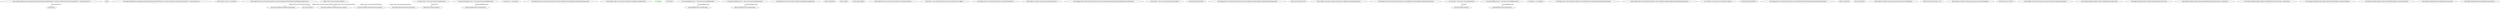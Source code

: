digraph  {
n0 [cluster="Ninject.Infrastructure.Language.ExtensionsForIEnumerableOfT.Map<T>(System.Collections.Generic.IEnumerable<T>, System.Action<T>)", label="Entry Ninject.Infrastructure.Language.ExtensionsForIEnumerableOfT.Map<T>(System.Collections.Generic.IEnumerable<T>, System.Action<T>)", span="19-19"];
n1 [cluster="Ninject.Infrastructure.Language.ExtensionsForIEnumerableOfT.Map<T>(System.Collections.Generic.IEnumerable<T>, System.Action<T>)", label=series, span="21-21"];
n2 [cluster="Ninject.Infrastructure.Language.ExtensionsForIEnumerableOfT.Map<T>(System.Collections.Generic.IEnumerable<T>, System.Action<T>)", label="action(item)", span="22-22"];
n3 [cluster="Ninject.Infrastructure.Language.ExtensionsForIEnumerableOfT.Map<T>(System.Collections.Generic.IEnumerable<T>, System.Action<T>)", label="Exit Ninject.Infrastructure.Language.ExtensionsForIEnumerableOfT.Map<T>(System.Collections.Generic.IEnumerable<T>, System.Action<T>)", span="19-19"];
n4 [cluster="System.Action<T>.Invoke(T)", label="Entry System.Action<T>.Invoke(T)", span="0-0"];
m0_29 [cluster="Ninject.Tests.Unit.ActivationCacheTests.IsDeactivatedReturnsTrueForObjectsInTheDeactivationCache()", file="ActivationCacheTests.cs", label="Entry Ninject.Tests.Unit.ActivationCacheTests.IsDeactivatedReturnsTrueForObjectsInTheDeactivationCache()", span="48-48"];
m0_31 [cluster="Ninject.Tests.Unit.ActivationCacheTests.IsDeactivatedReturnsTrueForObjectsInTheDeactivationCache()", file="ActivationCacheTests.cs", label="this.testee.AddDeactivatedInstance(instance)", span="52-52"];
m0_32 [cluster="Ninject.Tests.Unit.ActivationCacheTests.IsDeactivatedReturnsTrueForObjectsInTheDeactivationCache()", file="ActivationCacheTests.cs", label="var deactivated = this.testee.IsDeactivated(instance)", span="53-53"];
m0_33 [cluster="Ninject.Tests.Unit.ActivationCacheTests.IsDeactivatedReturnsTrueForObjectsInTheDeactivationCache()", file="ActivationCacheTests.cs", label="var deactivatedObjectCount = this.testee.DeactivatedObjectCount", span="54-54"];
m0_30 [cluster="Ninject.Tests.Unit.ActivationCacheTests.IsDeactivatedReturnsTrueForObjectsInTheDeactivationCache()", file="ActivationCacheTests.cs", label="var instance = new object()", span="50-50"];
m0_34 [cluster="Ninject.Tests.Unit.ActivationCacheTests.IsDeactivatedReturnsTrueForObjectsInTheDeactivationCache()", file="ActivationCacheTests.cs", label="deactivated.Should().BeTrue()", span="56-56"];
m0_35 [cluster="Ninject.Tests.Unit.ActivationCacheTests.IsDeactivatedReturnsTrueForObjectsInTheDeactivationCache()", file="ActivationCacheTests.cs", label="deactivatedObjectCount.Should().Be(1)", span="57-57"];
m0_36 [cluster="Ninject.Tests.Unit.ActivationCacheTests.IsDeactivatedReturnsTrueForObjectsInTheDeactivationCache()", file="ActivationCacheTests.cs", label="Exit Ninject.Tests.Unit.ActivationCacheTests.IsDeactivatedReturnsTrueForObjectsInTheDeactivationCache()", span="48-48"];
m0_38 [cluster="Ninject.Tests.Unit.ActivationCacheTests.DeadObjectsAreRemoved()", file="ActivationCacheTests.cs", label="Entry Ninject.Tests.Unit.ActivationCacheTests.DeadObjectsAreRemoved()", span="61-61"];
m0_42 [cluster="Ninject.Tests.Unit.ActivationCacheTests.DeadObjectsAreRemoved()", color=green, community=0, file="ActivationCacheTests.cs", label="GC.Collect()", prediction=0, span="66-66"];
m0_41 [cluster="Ninject.Tests.Unit.ActivationCacheTests.DeadObjectsAreRemoved()", file="ActivationCacheTests.cs", label="GC.Collect()", span="65-65"];
m0_43 [cluster="Ninject.Tests.Unit.ActivationCacheTests.DeadObjectsAreRemoved()", file="ActivationCacheTests.cs", label="this.testee.Prune()", span="67-67"];
m0_40 [cluster="Ninject.Tests.Unit.ActivationCacheTests.DeadObjectsAreRemoved()", file="ActivationCacheTests.cs", label="this.testee.AddDeactivatedInstance(new object())", span="64-64"];
m0_44 [cluster="Ninject.Tests.Unit.ActivationCacheTests.DeadObjectsAreRemoved()", file="ActivationCacheTests.cs", label="var activatedObjectCount = this.testee.ActivatedObjectCount", span="68-68"];
m0_39 [cluster="Ninject.Tests.Unit.ActivationCacheTests.DeadObjectsAreRemoved()", file="ActivationCacheTests.cs", label="this.testee.AddActivatedInstance(new object())", span="63-63"];
m0_45 [cluster="Ninject.Tests.Unit.ActivationCacheTests.DeadObjectsAreRemoved()", file="ActivationCacheTests.cs", label="var deactivatedObjectCount = this.testee.DeactivatedObjectCount", span="69-69"];
m0_46 [cluster="Ninject.Tests.Unit.ActivationCacheTests.DeadObjectsAreRemoved()", file="ActivationCacheTests.cs", label="activatedObjectCount.Should().Be(0)", span="71-71"];
m0_47 [cluster="Ninject.Tests.Unit.ActivationCacheTests.DeadObjectsAreRemoved()", file="ActivationCacheTests.cs", label="deactivatedObjectCount.Should().Be(0)", span="72-72"];
m0_48 [cluster="Ninject.Tests.Unit.ActivationCacheTests.DeadObjectsAreRemoved()", file="ActivationCacheTests.cs", label="Exit Ninject.Tests.Unit.ActivationCacheTests.DeadObjectsAreRemoved()", span="61-61"];
m0_12 [cluster="Unk.BeFalse", file="ActivationCacheTests.cs", label="Entry Unk.BeFalse", span=""];
m0_23 [cluster="Unk.Be", file="ActivationCacheTests.cs", label="Entry Unk.Be", span=""];
m0_9 [cluster="object.Object()", file="ActivationCacheTests.cs", label="Entry object.Object()", span="0-0"];
m0_0 [cluster="Ninject.Tests.Unit.ActivationCacheTests.ActivationCacheTests()", file="ActivationCacheTests.cs", label="Entry Ninject.Tests.Unit.ActivationCacheTests.ActivationCacheTests()", span="13-13"];
m0_1 [cluster="Ninject.Tests.Unit.ActivationCacheTests.ActivationCacheTests()", file="ActivationCacheTests.cs", label="this.testee = new ActivationCache(new Mock<ICachePruner>().Object)", span="15-15"];
m0_2 [cluster="Ninject.Tests.Unit.ActivationCacheTests.ActivationCacheTests()", file="ActivationCacheTests.cs", label="Exit Ninject.Tests.Unit.ActivationCacheTests.ActivationCacheTests()", span="13-13"];
m0_50 [cluster="Ninject.Activation.Caching.ActivationCache.Prune()", file="ActivationCacheTests.cs", label="Entry Ninject.Activation.Caching.ActivationCache.Prune()", span="151-151"];
m0_24 [cluster="Ninject.Tests.Unit.ActivationCacheTests.IsDeactivatedReturnsFalseForObjectsNotInTheDeactivationCache()", file="ActivationCacheTests.cs", label="Entry Ninject.Tests.Unit.ActivationCacheTests.IsDeactivatedReturnsFalseForObjectsNotInTheDeactivationCache()", span="40-40"];
m0_25 [cluster="Ninject.Tests.Unit.ActivationCacheTests.IsDeactivatedReturnsFalseForObjectsNotInTheDeactivationCache()", file="ActivationCacheTests.cs", label="var activated = this.testee.IsDeactivated(new object())", span="42-42"];
m0_26 [cluster="Ninject.Tests.Unit.ActivationCacheTests.IsDeactivatedReturnsFalseForObjectsNotInTheDeactivationCache()", file="ActivationCacheTests.cs", label="activated.Should().BeFalse()", span="44-44"];
m0_27 [cluster="Ninject.Tests.Unit.ActivationCacheTests.IsDeactivatedReturnsFalseForObjectsNotInTheDeactivationCache()", file="ActivationCacheTests.cs", label="Exit Ninject.Tests.Unit.ActivationCacheTests.IsDeactivatedReturnsFalseForObjectsNotInTheDeactivationCache()", span="40-40"];
m0_3 [cluster="ActivationCache.cstr", file="ActivationCacheTests.cs", label="Entry ActivationCache.cstr", span=""];
m0_37 [cluster="Ninject.Activation.Caching.ActivationCache.AddDeactivatedInstance(object)", file="ActivationCacheTests.cs", label="Entry Ninject.Activation.Caching.ActivationCache.AddDeactivatedInstance(object)", span="104-104"];
m0_13 [cluster="Ninject.Tests.Unit.ActivationCacheTests.IsActivatedReturnsTrueForObjectsInTheActivationCache()", file="ActivationCacheTests.cs", label="Entry Ninject.Tests.Unit.ActivationCacheTests.IsActivatedReturnsTrueForObjectsInTheActivationCache()", span="27-27"];
m0_15 [cluster="Ninject.Tests.Unit.ActivationCacheTests.IsActivatedReturnsTrueForObjectsInTheActivationCache()", file="ActivationCacheTests.cs", label="this.testee.AddActivatedInstance(instance)", span="31-31"];
m0_16 [cluster="Ninject.Tests.Unit.ActivationCacheTests.IsActivatedReturnsTrueForObjectsInTheActivationCache()", file="ActivationCacheTests.cs", label="var activated = this.testee.IsActivated(instance)", span="32-32"];
m0_17 [cluster="Ninject.Tests.Unit.ActivationCacheTests.IsActivatedReturnsTrueForObjectsInTheActivationCache()", file="ActivationCacheTests.cs", label="var activatedObjectCount = this.testee.ActivatedObjectCount", span="33-33"];
m0_14 [cluster="Ninject.Tests.Unit.ActivationCacheTests.IsActivatedReturnsTrueForObjectsInTheActivationCache()", file="ActivationCacheTests.cs", label="var instance = new object()", span="29-29"];
m0_18 [cluster="Ninject.Tests.Unit.ActivationCacheTests.IsActivatedReturnsTrueForObjectsInTheActivationCache()", file="ActivationCacheTests.cs", label="activated.Should().BeTrue()", span="35-35"];
m0_19 [cluster="Ninject.Tests.Unit.ActivationCacheTests.IsActivatedReturnsTrueForObjectsInTheActivationCache()", file="ActivationCacheTests.cs", label="activatedObjectCount.Should().Be(1)", span="36-36"];
m0_20 [cluster="Ninject.Tests.Unit.ActivationCacheTests.IsActivatedReturnsTrueForObjectsInTheActivationCache()", file="ActivationCacheTests.cs", label="Exit Ninject.Tests.Unit.ActivationCacheTests.IsActivatedReturnsTrueForObjectsInTheActivationCache()", span="27-27"];
m0_5 [cluster="Ninject.Tests.Unit.ActivationCacheTests.IsActivatedReturnsFalseForObjectsNotInTheActivationCache()", file="ActivationCacheTests.cs", label="Entry Ninject.Tests.Unit.ActivationCacheTests.IsActivatedReturnsFalseForObjectsNotInTheActivationCache()", span="19-19"];
m0_6 [cluster="Ninject.Tests.Unit.ActivationCacheTests.IsActivatedReturnsFalseForObjectsNotInTheActivationCache()", file="ActivationCacheTests.cs", label="var activated = this.testee.IsActivated(new object())", span="21-21"];
m0_7 [cluster="Ninject.Tests.Unit.ActivationCacheTests.IsActivatedReturnsFalseForObjectsNotInTheActivationCache()", file="ActivationCacheTests.cs", label="activated.Should().BeFalse()", span="23-23"];
m0_8 [cluster="Ninject.Tests.Unit.ActivationCacheTests.IsActivatedReturnsFalseForObjectsNotInTheActivationCache()", file="ActivationCacheTests.cs", label="Exit Ninject.Tests.Unit.ActivationCacheTests.IsActivatedReturnsFalseForObjectsNotInTheActivationCache()", span="19-19"];
m0_11 [cluster="Unk.Should", file="ActivationCacheTests.cs", label="Entry Unk.Should", span=""];
m0_22 [cluster="Unk.BeTrue", file="ActivationCacheTests.cs", label="Entry Unk.BeTrue", span=""];
m0_28 [cluster="Ninject.Activation.Caching.ActivationCache.IsDeactivated(object)", file="ActivationCacheTests.cs", label="Entry Ninject.Activation.Caching.ActivationCache.IsDeactivated(object)", span="139-139"];
m0_4 [cluster="Mock<ICachePruner>.cstr", file="ActivationCacheTests.cs", label="Entry Mock<ICachePruner>.cstr", span=""];
m0_10 [cluster="Ninject.Activation.Caching.ActivationCache.IsActivated(object)", file="ActivationCacheTests.cs", label="Entry Ninject.Activation.Caching.ActivationCache.IsActivated(object)", span="123-123"];
m0_49 [cluster="System.GC.Collect()", file="ActivationCacheTests.cs", label="Entry System.GC.Collect()", span="0-0"];
m0_21 [cluster="Ninject.Activation.Caching.ActivationCache.AddActivatedInstance(object)", file="ActivationCacheTests.cs", label="Entry Ninject.Activation.Caching.ActivationCache.AddActivatedInstance(object)", span="88-88"];
m0_51 [file="ActivationCacheTests.cs", label="Ninject.Tests.Unit.ActivationCacheTests", span=""];
m2_2 [cluster="Ninject.Planning.Targets.ITarget.IsDefined(System.Type, bool)", file="ExtensionsForMemberInfo.cs", label="Entry Ninject.Planning.Targets.ITarget.IsDefined(System.Type, bool)", span="72-72"];
m2_3 [cluster="Ninject.Planning.Targets.ITarget.IsDefined(System.Type, bool)", file="ExtensionsForMemberInfo.cs", label="Exit Ninject.Planning.Targets.ITarget.IsDefined(System.Type, bool)", span="72-72"];
m2_4 [cluster="Ninject.Planning.Targets.ITarget.IsDefinedOnParent(System.Type, System.Type)", file="ExtensionsForMemberInfo.cs", label="Entry Ninject.Planning.Targets.ITarget.IsDefinedOnParent(System.Type, System.Type)", span="80-80"];
m2_5 [cluster="Ninject.Planning.Targets.ITarget.IsDefinedOnParent(System.Type, System.Type)", file="ExtensionsForMemberInfo.cs", label="Exit Ninject.Planning.Targets.ITarget.IsDefinedOnParent(System.Type, System.Type)", span="80-80"];
m2_0 [cluster="Ninject.Planning.Targets.ITarget.ResolveWithin(Ninject.Activation.IContext)", file="ExtensionsForMemberInfo.cs", label="Entry Ninject.Planning.Targets.ITarget.ResolveWithin(Ninject.Activation.IContext)", span="64-64"];
m2_1 [cluster="Ninject.Planning.Targets.ITarget.ResolveWithin(Ninject.Activation.IContext)", file="ExtensionsForMemberInfo.cs", label="Exit Ninject.Planning.Targets.ITarget.ResolveWithin(Ninject.Activation.IContext)", span="64-64"];
m3_0 [cluster="Ninject.IReadonlyKernel.GetBindings(System.Type)", file="GarbageCollectionCachePruner.cs", label="Entry Ninject.IReadonlyKernel.GetBindings(System.Type)", span="19-19"];
m3_1 [cluster="Ninject.IReadonlyKernel.GetBindings(System.Type)", file="GarbageCollectionCachePruner.cs", label="Exit Ninject.IReadonlyKernel.GetBindings(System.Type)", span="19-19"];
n0 -> n2  [color=darkseagreen4, key=1, label="System.Action<T>", style=dashed];
m0_32 -> m0_34  [color=darkseagreen4, key=1, label=deactivated, style=dashed];
m0_33 -> m0_35  [color=darkseagreen4, key=1, label=deactivatedObjectCount, style=dashed];
m0_44 -> m0_46  [color=darkseagreen4, key=1, label=activatedObjectCount, style=dashed];
m0_45 -> m0_47  [color=darkseagreen4, key=1, label=deactivatedObjectCount, style=dashed];
m0_16 -> m0_18  [color=darkseagreen4, key=1, label=activated, style=dashed];
m0_17 -> m0_19  [color=darkseagreen4, key=1, label=activatedObjectCount, style=dashed];
m0_51 -> m0_43  [color=darkseagreen4, key=1, label="Ninject.Tests.Unit.ActivationCacheTests", style=dashed];
m0_51 -> m0_40  [color=darkseagreen4, key=1, label="Ninject.Tests.Unit.ActivationCacheTests", style=dashed];
m0_51 -> m0_15  [color=darkseagreen4, key=1, label="Ninject.Tests.Unit.ActivationCacheTests", style=dashed];
m0_51 -> m0_31  [color=darkseagreen4, key=1, label="Ninject.Tests.Unit.ActivationCacheTests", style=dashed];
m0_51 -> m0_39  [color=darkseagreen4, key=1, label="Ninject.Tests.Unit.ActivationCacheTests", style=dashed];
}
